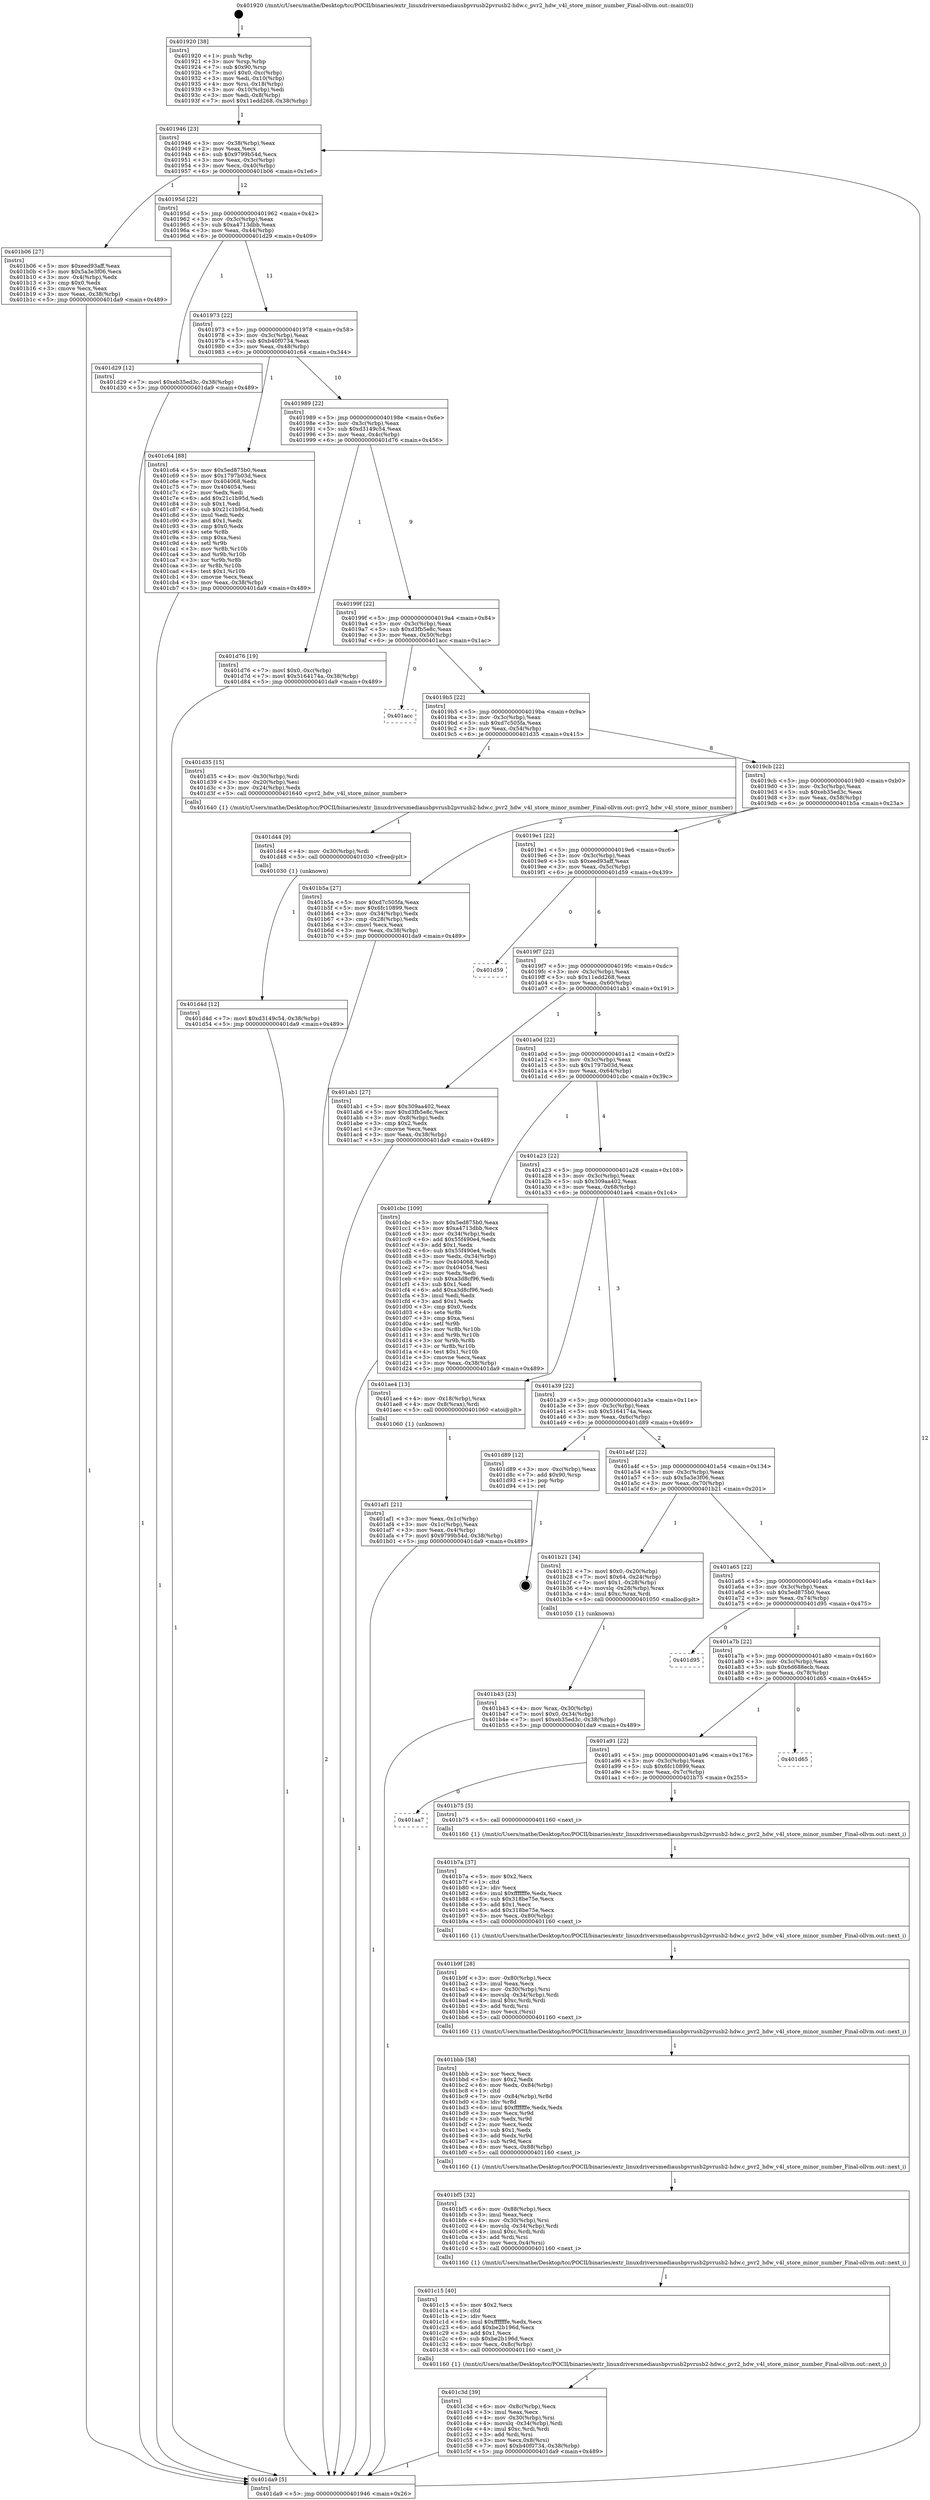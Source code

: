 digraph "0x401920" {
  label = "0x401920 (/mnt/c/Users/mathe/Desktop/tcc/POCII/binaries/extr_linuxdriversmediausbpvrusb2pvrusb2-hdw.c_pvr2_hdw_v4l_store_minor_number_Final-ollvm.out::main(0))"
  labelloc = "t"
  node[shape=record]

  Entry [label="",width=0.3,height=0.3,shape=circle,fillcolor=black,style=filled]
  "0x401946" [label="{
     0x401946 [23]\l
     | [instrs]\l
     &nbsp;&nbsp;0x401946 \<+3\>: mov -0x38(%rbp),%eax\l
     &nbsp;&nbsp;0x401949 \<+2\>: mov %eax,%ecx\l
     &nbsp;&nbsp;0x40194b \<+6\>: sub $0x9799b54d,%ecx\l
     &nbsp;&nbsp;0x401951 \<+3\>: mov %eax,-0x3c(%rbp)\l
     &nbsp;&nbsp;0x401954 \<+3\>: mov %ecx,-0x40(%rbp)\l
     &nbsp;&nbsp;0x401957 \<+6\>: je 0000000000401b06 \<main+0x1e6\>\l
  }"]
  "0x401b06" [label="{
     0x401b06 [27]\l
     | [instrs]\l
     &nbsp;&nbsp;0x401b06 \<+5\>: mov $0xeed93aff,%eax\l
     &nbsp;&nbsp;0x401b0b \<+5\>: mov $0x5a3e3f06,%ecx\l
     &nbsp;&nbsp;0x401b10 \<+3\>: mov -0x4(%rbp),%edx\l
     &nbsp;&nbsp;0x401b13 \<+3\>: cmp $0x0,%edx\l
     &nbsp;&nbsp;0x401b16 \<+3\>: cmove %ecx,%eax\l
     &nbsp;&nbsp;0x401b19 \<+3\>: mov %eax,-0x38(%rbp)\l
     &nbsp;&nbsp;0x401b1c \<+5\>: jmp 0000000000401da9 \<main+0x489\>\l
  }"]
  "0x40195d" [label="{
     0x40195d [22]\l
     | [instrs]\l
     &nbsp;&nbsp;0x40195d \<+5\>: jmp 0000000000401962 \<main+0x42\>\l
     &nbsp;&nbsp;0x401962 \<+3\>: mov -0x3c(%rbp),%eax\l
     &nbsp;&nbsp;0x401965 \<+5\>: sub $0xa4713dbb,%eax\l
     &nbsp;&nbsp;0x40196a \<+3\>: mov %eax,-0x44(%rbp)\l
     &nbsp;&nbsp;0x40196d \<+6\>: je 0000000000401d29 \<main+0x409\>\l
  }"]
  Exit [label="",width=0.3,height=0.3,shape=circle,fillcolor=black,style=filled,peripheries=2]
  "0x401d29" [label="{
     0x401d29 [12]\l
     | [instrs]\l
     &nbsp;&nbsp;0x401d29 \<+7\>: movl $0xeb35ed3c,-0x38(%rbp)\l
     &nbsp;&nbsp;0x401d30 \<+5\>: jmp 0000000000401da9 \<main+0x489\>\l
  }"]
  "0x401973" [label="{
     0x401973 [22]\l
     | [instrs]\l
     &nbsp;&nbsp;0x401973 \<+5\>: jmp 0000000000401978 \<main+0x58\>\l
     &nbsp;&nbsp;0x401978 \<+3\>: mov -0x3c(%rbp),%eax\l
     &nbsp;&nbsp;0x40197b \<+5\>: sub $0xb40f0734,%eax\l
     &nbsp;&nbsp;0x401980 \<+3\>: mov %eax,-0x48(%rbp)\l
     &nbsp;&nbsp;0x401983 \<+6\>: je 0000000000401c64 \<main+0x344\>\l
  }"]
  "0x401d4d" [label="{
     0x401d4d [12]\l
     | [instrs]\l
     &nbsp;&nbsp;0x401d4d \<+7\>: movl $0xd3149c54,-0x38(%rbp)\l
     &nbsp;&nbsp;0x401d54 \<+5\>: jmp 0000000000401da9 \<main+0x489\>\l
  }"]
  "0x401c64" [label="{
     0x401c64 [88]\l
     | [instrs]\l
     &nbsp;&nbsp;0x401c64 \<+5\>: mov $0x5ed875b0,%eax\l
     &nbsp;&nbsp;0x401c69 \<+5\>: mov $0x1797b03d,%ecx\l
     &nbsp;&nbsp;0x401c6e \<+7\>: mov 0x404068,%edx\l
     &nbsp;&nbsp;0x401c75 \<+7\>: mov 0x404054,%esi\l
     &nbsp;&nbsp;0x401c7c \<+2\>: mov %edx,%edi\l
     &nbsp;&nbsp;0x401c7e \<+6\>: add $0x21c1b95d,%edi\l
     &nbsp;&nbsp;0x401c84 \<+3\>: sub $0x1,%edi\l
     &nbsp;&nbsp;0x401c87 \<+6\>: sub $0x21c1b95d,%edi\l
     &nbsp;&nbsp;0x401c8d \<+3\>: imul %edi,%edx\l
     &nbsp;&nbsp;0x401c90 \<+3\>: and $0x1,%edx\l
     &nbsp;&nbsp;0x401c93 \<+3\>: cmp $0x0,%edx\l
     &nbsp;&nbsp;0x401c96 \<+4\>: sete %r8b\l
     &nbsp;&nbsp;0x401c9a \<+3\>: cmp $0xa,%esi\l
     &nbsp;&nbsp;0x401c9d \<+4\>: setl %r9b\l
     &nbsp;&nbsp;0x401ca1 \<+3\>: mov %r8b,%r10b\l
     &nbsp;&nbsp;0x401ca4 \<+3\>: and %r9b,%r10b\l
     &nbsp;&nbsp;0x401ca7 \<+3\>: xor %r9b,%r8b\l
     &nbsp;&nbsp;0x401caa \<+3\>: or %r8b,%r10b\l
     &nbsp;&nbsp;0x401cad \<+4\>: test $0x1,%r10b\l
     &nbsp;&nbsp;0x401cb1 \<+3\>: cmovne %ecx,%eax\l
     &nbsp;&nbsp;0x401cb4 \<+3\>: mov %eax,-0x38(%rbp)\l
     &nbsp;&nbsp;0x401cb7 \<+5\>: jmp 0000000000401da9 \<main+0x489\>\l
  }"]
  "0x401989" [label="{
     0x401989 [22]\l
     | [instrs]\l
     &nbsp;&nbsp;0x401989 \<+5\>: jmp 000000000040198e \<main+0x6e\>\l
     &nbsp;&nbsp;0x40198e \<+3\>: mov -0x3c(%rbp),%eax\l
     &nbsp;&nbsp;0x401991 \<+5\>: sub $0xd3149c54,%eax\l
     &nbsp;&nbsp;0x401996 \<+3\>: mov %eax,-0x4c(%rbp)\l
     &nbsp;&nbsp;0x401999 \<+6\>: je 0000000000401d76 \<main+0x456\>\l
  }"]
  "0x401d44" [label="{
     0x401d44 [9]\l
     | [instrs]\l
     &nbsp;&nbsp;0x401d44 \<+4\>: mov -0x30(%rbp),%rdi\l
     &nbsp;&nbsp;0x401d48 \<+5\>: call 0000000000401030 \<free@plt\>\l
     | [calls]\l
     &nbsp;&nbsp;0x401030 \{1\} (unknown)\l
  }"]
  "0x401d76" [label="{
     0x401d76 [19]\l
     | [instrs]\l
     &nbsp;&nbsp;0x401d76 \<+7\>: movl $0x0,-0xc(%rbp)\l
     &nbsp;&nbsp;0x401d7d \<+7\>: movl $0x5164174a,-0x38(%rbp)\l
     &nbsp;&nbsp;0x401d84 \<+5\>: jmp 0000000000401da9 \<main+0x489\>\l
  }"]
  "0x40199f" [label="{
     0x40199f [22]\l
     | [instrs]\l
     &nbsp;&nbsp;0x40199f \<+5\>: jmp 00000000004019a4 \<main+0x84\>\l
     &nbsp;&nbsp;0x4019a4 \<+3\>: mov -0x3c(%rbp),%eax\l
     &nbsp;&nbsp;0x4019a7 \<+5\>: sub $0xd3fb5e8c,%eax\l
     &nbsp;&nbsp;0x4019ac \<+3\>: mov %eax,-0x50(%rbp)\l
     &nbsp;&nbsp;0x4019af \<+6\>: je 0000000000401acc \<main+0x1ac\>\l
  }"]
  "0x401c3d" [label="{
     0x401c3d [39]\l
     | [instrs]\l
     &nbsp;&nbsp;0x401c3d \<+6\>: mov -0x8c(%rbp),%ecx\l
     &nbsp;&nbsp;0x401c43 \<+3\>: imul %eax,%ecx\l
     &nbsp;&nbsp;0x401c46 \<+4\>: mov -0x30(%rbp),%rsi\l
     &nbsp;&nbsp;0x401c4a \<+4\>: movslq -0x34(%rbp),%rdi\l
     &nbsp;&nbsp;0x401c4e \<+4\>: imul $0xc,%rdi,%rdi\l
     &nbsp;&nbsp;0x401c52 \<+3\>: add %rdi,%rsi\l
     &nbsp;&nbsp;0x401c55 \<+3\>: mov %ecx,0x8(%rsi)\l
     &nbsp;&nbsp;0x401c58 \<+7\>: movl $0xb40f0734,-0x38(%rbp)\l
     &nbsp;&nbsp;0x401c5f \<+5\>: jmp 0000000000401da9 \<main+0x489\>\l
  }"]
  "0x401acc" [label="{
     0x401acc\l
  }", style=dashed]
  "0x4019b5" [label="{
     0x4019b5 [22]\l
     | [instrs]\l
     &nbsp;&nbsp;0x4019b5 \<+5\>: jmp 00000000004019ba \<main+0x9a\>\l
     &nbsp;&nbsp;0x4019ba \<+3\>: mov -0x3c(%rbp),%eax\l
     &nbsp;&nbsp;0x4019bd \<+5\>: sub $0xd7c505fa,%eax\l
     &nbsp;&nbsp;0x4019c2 \<+3\>: mov %eax,-0x54(%rbp)\l
     &nbsp;&nbsp;0x4019c5 \<+6\>: je 0000000000401d35 \<main+0x415\>\l
  }"]
  "0x401c15" [label="{
     0x401c15 [40]\l
     | [instrs]\l
     &nbsp;&nbsp;0x401c15 \<+5\>: mov $0x2,%ecx\l
     &nbsp;&nbsp;0x401c1a \<+1\>: cltd\l
     &nbsp;&nbsp;0x401c1b \<+2\>: idiv %ecx\l
     &nbsp;&nbsp;0x401c1d \<+6\>: imul $0xfffffffe,%edx,%ecx\l
     &nbsp;&nbsp;0x401c23 \<+6\>: add $0xbe2b196d,%ecx\l
     &nbsp;&nbsp;0x401c29 \<+3\>: add $0x1,%ecx\l
     &nbsp;&nbsp;0x401c2c \<+6\>: sub $0xbe2b196d,%ecx\l
     &nbsp;&nbsp;0x401c32 \<+6\>: mov %ecx,-0x8c(%rbp)\l
     &nbsp;&nbsp;0x401c38 \<+5\>: call 0000000000401160 \<next_i\>\l
     | [calls]\l
     &nbsp;&nbsp;0x401160 \{1\} (/mnt/c/Users/mathe/Desktop/tcc/POCII/binaries/extr_linuxdriversmediausbpvrusb2pvrusb2-hdw.c_pvr2_hdw_v4l_store_minor_number_Final-ollvm.out::next_i)\l
  }"]
  "0x401d35" [label="{
     0x401d35 [15]\l
     | [instrs]\l
     &nbsp;&nbsp;0x401d35 \<+4\>: mov -0x30(%rbp),%rdi\l
     &nbsp;&nbsp;0x401d39 \<+3\>: mov -0x20(%rbp),%esi\l
     &nbsp;&nbsp;0x401d3c \<+3\>: mov -0x24(%rbp),%edx\l
     &nbsp;&nbsp;0x401d3f \<+5\>: call 0000000000401640 \<pvr2_hdw_v4l_store_minor_number\>\l
     | [calls]\l
     &nbsp;&nbsp;0x401640 \{1\} (/mnt/c/Users/mathe/Desktop/tcc/POCII/binaries/extr_linuxdriversmediausbpvrusb2pvrusb2-hdw.c_pvr2_hdw_v4l_store_minor_number_Final-ollvm.out::pvr2_hdw_v4l_store_minor_number)\l
  }"]
  "0x4019cb" [label="{
     0x4019cb [22]\l
     | [instrs]\l
     &nbsp;&nbsp;0x4019cb \<+5\>: jmp 00000000004019d0 \<main+0xb0\>\l
     &nbsp;&nbsp;0x4019d0 \<+3\>: mov -0x3c(%rbp),%eax\l
     &nbsp;&nbsp;0x4019d3 \<+5\>: sub $0xeb35ed3c,%eax\l
     &nbsp;&nbsp;0x4019d8 \<+3\>: mov %eax,-0x58(%rbp)\l
     &nbsp;&nbsp;0x4019db \<+6\>: je 0000000000401b5a \<main+0x23a\>\l
  }"]
  "0x401bf5" [label="{
     0x401bf5 [32]\l
     | [instrs]\l
     &nbsp;&nbsp;0x401bf5 \<+6\>: mov -0x88(%rbp),%ecx\l
     &nbsp;&nbsp;0x401bfb \<+3\>: imul %eax,%ecx\l
     &nbsp;&nbsp;0x401bfe \<+4\>: mov -0x30(%rbp),%rsi\l
     &nbsp;&nbsp;0x401c02 \<+4\>: movslq -0x34(%rbp),%rdi\l
     &nbsp;&nbsp;0x401c06 \<+4\>: imul $0xc,%rdi,%rdi\l
     &nbsp;&nbsp;0x401c0a \<+3\>: add %rdi,%rsi\l
     &nbsp;&nbsp;0x401c0d \<+3\>: mov %ecx,0x4(%rsi)\l
     &nbsp;&nbsp;0x401c10 \<+5\>: call 0000000000401160 \<next_i\>\l
     | [calls]\l
     &nbsp;&nbsp;0x401160 \{1\} (/mnt/c/Users/mathe/Desktop/tcc/POCII/binaries/extr_linuxdriversmediausbpvrusb2pvrusb2-hdw.c_pvr2_hdw_v4l_store_minor_number_Final-ollvm.out::next_i)\l
  }"]
  "0x401b5a" [label="{
     0x401b5a [27]\l
     | [instrs]\l
     &nbsp;&nbsp;0x401b5a \<+5\>: mov $0xd7c505fa,%eax\l
     &nbsp;&nbsp;0x401b5f \<+5\>: mov $0x6fc10899,%ecx\l
     &nbsp;&nbsp;0x401b64 \<+3\>: mov -0x34(%rbp),%edx\l
     &nbsp;&nbsp;0x401b67 \<+3\>: cmp -0x28(%rbp),%edx\l
     &nbsp;&nbsp;0x401b6a \<+3\>: cmovl %ecx,%eax\l
     &nbsp;&nbsp;0x401b6d \<+3\>: mov %eax,-0x38(%rbp)\l
     &nbsp;&nbsp;0x401b70 \<+5\>: jmp 0000000000401da9 \<main+0x489\>\l
  }"]
  "0x4019e1" [label="{
     0x4019e1 [22]\l
     | [instrs]\l
     &nbsp;&nbsp;0x4019e1 \<+5\>: jmp 00000000004019e6 \<main+0xc6\>\l
     &nbsp;&nbsp;0x4019e6 \<+3\>: mov -0x3c(%rbp),%eax\l
     &nbsp;&nbsp;0x4019e9 \<+5\>: sub $0xeed93aff,%eax\l
     &nbsp;&nbsp;0x4019ee \<+3\>: mov %eax,-0x5c(%rbp)\l
     &nbsp;&nbsp;0x4019f1 \<+6\>: je 0000000000401d59 \<main+0x439\>\l
  }"]
  "0x401bbb" [label="{
     0x401bbb [58]\l
     | [instrs]\l
     &nbsp;&nbsp;0x401bbb \<+2\>: xor %ecx,%ecx\l
     &nbsp;&nbsp;0x401bbd \<+5\>: mov $0x2,%edx\l
     &nbsp;&nbsp;0x401bc2 \<+6\>: mov %edx,-0x84(%rbp)\l
     &nbsp;&nbsp;0x401bc8 \<+1\>: cltd\l
     &nbsp;&nbsp;0x401bc9 \<+7\>: mov -0x84(%rbp),%r8d\l
     &nbsp;&nbsp;0x401bd0 \<+3\>: idiv %r8d\l
     &nbsp;&nbsp;0x401bd3 \<+6\>: imul $0xfffffffe,%edx,%edx\l
     &nbsp;&nbsp;0x401bd9 \<+3\>: mov %ecx,%r9d\l
     &nbsp;&nbsp;0x401bdc \<+3\>: sub %edx,%r9d\l
     &nbsp;&nbsp;0x401bdf \<+2\>: mov %ecx,%edx\l
     &nbsp;&nbsp;0x401be1 \<+3\>: sub $0x1,%edx\l
     &nbsp;&nbsp;0x401be4 \<+3\>: add %edx,%r9d\l
     &nbsp;&nbsp;0x401be7 \<+3\>: sub %r9d,%ecx\l
     &nbsp;&nbsp;0x401bea \<+6\>: mov %ecx,-0x88(%rbp)\l
     &nbsp;&nbsp;0x401bf0 \<+5\>: call 0000000000401160 \<next_i\>\l
     | [calls]\l
     &nbsp;&nbsp;0x401160 \{1\} (/mnt/c/Users/mathe/Desktop/tcc/POCII/binaries/extr_linuxdriversmediausbpvrusb2pvrusb2-hdw.c_pvr2_hdw_v4l_store_minor_number_Final-ollvm.out::next_i)\l
  }"]
  "0x401d59" [label="{
     0x401d59\l
  }", style=dashed]
  "0x4019f7" [label="{
     0x4019f7 [22]\l
     | [instrs]\l
     &nbsp;&nbsp;0x4019f7 \<+5\>: jmp 00000000004019fc \<main+0xdc\>\l
     &nbsp;&nbsp;0x4019fc \<+3\>: mov -0x3c(%rbp),%eax\l
     &nbsp;&nbsp;0x4019ff \<+5\>: sub $0x11edd268,%eax\l
     &nbsp;&nbsp;0x401a04 \<+3\>: mov %eax,-0x60(%rbp)\l
     &nbsp;&nbsp;0x401a07 \<+6\>: je 0000000000401ab1 \<main+0x191\>\l
  }"]
  "0x401b9f" [label="{
     0x401b9f [28]\l
     | [instrs]\l
     &nbsp;&nbsp;0x401b9f \<+3\>: mov -0x80(%rbp),%ecx\l
     &nbsp;&nbsp;0x401ba2 \<+3\>: imul %eax,%ecx\l
     &nbsp;&nbsp;0x401ba5 \<+4\>: mov -0x30(%rbp),%rsi\l
     &nbsp;&nbsp;0x401ba9 \<+4\>: movslq -0x34(%rbp),%rdi\l
     &nbsp;&nbsp;0x401bad \<+4\>: imul $0xc,%rdi,%rdi\l
     &nbsp;&nbsp;0x401bb1 \<+3\>: add %rdi,%rsi\l
     &nbsp;&nbsp;0x401bb4 \<+2\>: mov %ecx,(%rsi)\l
     &nbsp;&nbsp;0x401bb6 \<+5\>: call 0000000000401160 \<next_i\>\l
     | [calls]\l
     &nbsp;&nbsp;0x401160 \{1\} (/mnt/c/Users/mathe/Desktop/tcc/POCII/binaries/extr_linuxdriversmediausbpvrusb2pvrusb2-hdw.c_pvr2_hdw_v4l_store_minor_number_Final-ollvm.out::next_i)\l
  }"]
  "0x401ab1" [label="{
     0x401ab1 [27]\l
     | [instrs]\l
     &nbsp;&nbsp;0x401ab1 \<+5\>: mov $0x309aa402,%eax\l
     &nbsp;&nbsp;0x401ab6 \<+5\>: mov $0xd3fb5e8c,%ecx\l
     &nbsp;&nbsp;0x401abb \<+3\>: mov -0x8(%rbp),%edx\l
     &nbsp;&nbsp;0x401abe \<+3\>: cmp $0x2,%edx\l
     &nbsp;&nbsp;0x401ac1 \<+3\>: cmovne %ecx,%eax\l
     &nbsp;&nbsp;0x401ac4 \<+3\>: mov %eax,-0x38(%rbp)\l
     &nbsp;&nbsp;0x401ac7 \<+5\>: jmp 0000000000401da9 \<main+0x489\>\l
  }"]
  "0x401a0d" [label="{
     0x401a0d [22]\l
     | [instrs]\l
     &nbsp;&nbsp;0x401a0d \<+5\>: jmp 0000000000401a12 \<main+0xf2\>\l
     &nbsp;&nbsp;0x401a12 \<+3\>: mov -0x3c(%rbp),%eax\l
     &nbsp;&nbsp;0x401a15 \<+5\>: sub $0x1797b03d,%eax\l
     &nbsp;&nbsp;0x401a1a \<+3\>: mov %eax,-0x64(%rbp)\l
     &nbsp;&nbsp;0x401a1d \<+6\>: je 0000000000401cbc \<main+0x39c\>\l
  }"]
  "0x401da9" [label="{
     0x401da9 [5]\l
     | [instrs]\l
     &nbsp;&nbsp;0x401da9 \<+5\>: jmp 0000000000401946 \<main+0x26\>\l
  }"]
  "0x401920" [label="{
     0x401920 [38]\l
     | [instrs]\l
     &nbsp;&nbsp;0x401920 \<+1\>: push %rbp\l
     &nbsp;&nbsp;0x401921 \<+3\>: mov %rsp,%rbp\l
     &nbsp;&nbsp;0x401924 \<+7\>: sub $0x90,%rsp\l
     &nbsp;&nbsp;0x40192b \<+7\>: movl $0x0,-0xc(%rbp)\l
     &nbsp;&nbsp;0x401932 \<+3\>: mov %edi,-0x10(%rbp)\l
     &nbsp;&nbsp;0x401935 \<+4\>: mov %rsi,-0x18(%rbp)\l
     &nbsp;&nbsp;0x401939 \<+3\>: mov -0x10(%rbp),%edi\l
     &nbsp;&nbsp;0x40193c \<+3\>: mov %edi,-0x8(%rbp)\l
     &nbsp;&nbsp;0x40193f \<+7\>: movl $0x11edd268,-0x38(%rbp)\l
  }"]
  "0x401b7a" [label="{
     0x401b7a [37]\l
     | [instrs]\l
     &nbsp;&nbsp;0x401b7a \<+5\>: mov $0x2,%ecx\l
     &nbsp;&nbsp;0x401b7f \<+1\>: cltd\l
     &nbsp;&nbsp;0x401b80 \<+2\>: idiv %ecx\l
     &nbsp;&nbsp;0x401b82 \<+6\>: imul $0xfffffffe,%edx,%ecx\l
     &nbsp;&nbsp;0x401b88 \<+6\>: sub $0x318be75e,%ecx\l
     &nbsp;&nbsp;0x401b8e \<+3\>: add $0x1,%ecx\l
     &nbsp;&nbsp;0x401b91 \<+6\>: add $0x318be75e,%ecx\l
     &nbsp;&nbsp;0x401b97 \<+3\>: mov %ecx,-0x80(%rbp)\l
     &nbsp;&nbsp;0x401b9a \<+5\>: call 0000000000401160 \<next_i\>\l
     | [calls]\l
     &nbsp;&nbsp;0x401160 \{1\} (/mnt/c/Users/mathe/Desktop/tcc/POCII/binaries/extr_linuxdriversmediausbpvrusb2pvrusb2-hdw.c_pvr2_hdw_v4l_store_minor_number_Final-ollvm.out::next_i)\l
  }"]
  "0x401cbc" [label="{
     0x401cbc [109]\l
     | [instrs]\l
     &nbsp;&nbsp;0x401cbc \<+5\>: mov $0x5ed875b0,%eax\l
     &nbsp;&nbsp;0x401cc1 \<+5\>: mov $0xa4713dbb,%ecx\l
     &nbsp;&nbsp;0x401cc6 \<+3\>: mov -0x34(%rbp),%edx\l
     &nbsp;&nbsp;0x401cc9 \<+6\>: add $0x55f490e4,%edx\l
     &nbsp;&nbsp;0x401ccf \<+3\>: add $0x1,%edx\l
     &nbsp;&nbsp;0x401cd2 \<+6\>: sub $0x55f490e4,%edx\l
     &nbsp;&nbsp;0x401cd8 \<+3\>: mov %edx,-0x34(%rbp)\l
     &nbsp;&nbsp;0x401cdb \<+7\>: mov 0x404068,%edx\l
     &nbsp;&nbsp;0x401ce2 \<+7\>: mov 0x404054,%esi\l
     &nbsp;&nbsp;0x401ce9 \<+2\>: mov %edx,%edi\l
     &nbsp;&nbsp;0x401ceb \<+6\>: sub $0xa3d8cf96,%edi\l
     &nbsp;&nbsp;0x401cf1 \<+3\>: sub $0x1,%edi\l
     &nbsp;&nbsp;0x401cf4 \<+6\>: add $0xa3d8cf96,%edi\l
     &nbsp;&nbsp;0x401cfa \<+3\>: imul %edi,%edx\l
     &nbsp;&nbsp;0x401cfd \<+3\>: and $0x1,%edx\l
     &nbsp;&nbsp;0x401d00 \<+3\>: cmp $0x0,%edx\l
     &nbsp;&nbsp;0x401d03 \<+4\>: sete %r8b\l
     &nbsp;&nbsp;0x401d07 \<+3\>: cmp $0xa,%esi\l
     &nbsp;&nbsp;0x401d0a \<+4\>: setl %r9b\l
     &nbsp;&nbsp;0x401d0e \<+3\>: mov %r8b,%r10b\l
     &nbsp;&nbsp;0x401d11 \<+3\>: and %r9b,%r10b\l
     &nbsp;&nbsp;0x401d14 \<+3\>: xor %r9b,%r8b\l
     &nbsp;&nbsp;0x401d17 \<+3\>: or %r8b,%r10b\l
     &nbsp;&nbsp;0x401d1a \<+4\>: test $0x1,%r10b\l
     &nbsp;&nbsp;0x401d1e \<+3\>: cmovne %ecx,%eax\l
     &nbsp;&nbsp;0x401d21 \<+3\>: mov %eax,-0x38(%rbp)\l
     &nbsp;&nbsp;0x401d24 \<+5\>: jmp 0000000000401da9 \<main+0x489\>\l
  }"]
  "0x401a23" [label="{
     0x401a23 [22]\l
     | [instrs]\l
     &nbsp;&nbsp;0x401a23 \<+5\>: jmp 0000000000401a28 \<main+0x108\>\l
     &nbsp;&nbsp;0x401a28 \<+3\>: mov -0x3c(%rbp),%eax\l
     &nbsp;&nbsp;0x401a2b \<+5\>: sub $0x309aa402,%eax\l
     &nbsp;&nbsp;0x401a30 \<+3\>: mov %eax,-0x68(%rbp)\l
     &nbsp;&nbsp;0x401a33 \<+6\>: je 0000000000401ae4 \<main+0x1c4\>\l
  }"]
  "0x401aa7" [label="{
     0x401aa7\l
  }", style=dashed]
  "0x401ae4" [label="{
     0x401ae4 [13]\l
     | [instrs]\l
     &nbsp;&nbsp;0x401ae4 \<+4\>: mov -0x18(%rbp),%rax\l
     &nbsp;&nbsp;0x401ae8 \<+4\>: mov 0x8(%rax),%rdi\l
     &nbsp;&nbsp;0x401aec \<+5\>: call 0000000000401060 \<atoi@plt\>\l
     | [calls]\l
     &nbsp;&nbsp;0x401060 \{1\} (unknown)\l
  }"]
  "0x401a39" [label="{
     0x401a39 [22]\l
     | [instrs]\l
     &nbsp;&nbsp;0x401a39 \<+5\>: jmp 0000000000401a3e \<main+0x11e\>\l
     &nbsp;&nbsp;0x401a3e \<+3\>: mov -0x3c(%rbp),%eax\l
     &nbsp;&nbsp;0x401a41 \<+5\>: sub $0x5164174a,%eax\l
     &nbsp;&nbsp;0x401a46 \<+3\>: mov %eax,-0x6c(%rbp)\l
     &nbsp;&nbsp;0x401a49 \<+6\>: je 0000000000401d89 \<main+0x469\>\l
  }"]
  "0x401af1" [label="{
     0x401af1 [21]\l
     | [instrs]\l
     &nbsp;&nbsp;0x401af1 \<+3\>: mov %eax,-0x1c(%rbp)\l
     &nbsp;&nbsp;0x401af4 \<+3\>: mov -0x1c(%rbp),%eax\l
     &nbsp;&nbsp;0x401af7 \<+3\>: mov %eax,-0x4(%rbp)\l
     &nbsp;&nbsp;0x401afa \<+7\>: movl $0x9799b54d,-0x38(%rbp)\l
     &nbsp;&nbsp;0x401b01 \<+5\>: jmp 0000000000401da9 \<main+0x489\>\l
  }"]
  "0x401b75" [label="{
     0x401b75 [5]\l
     | [instrs]\l
     &nbsp;&nbsp;0x401b75 \<+5\>: call 0000000000401160 \<next_i\>\l
     | [calls]\l
     &nbsp;&nbsp;0x401160 \{1\} (/mnt/c/Users/mathe/Desktop/tcc/POCII/binaries/extr_linuxdriversmediausbpvrusb2pvrusb2-hdw.c_pvr2_hdw_v4l_store_minor_number_Final-ollvm.out::next_i)\l
  }"]
  "0x401d89" [label="{
     0x401d89 [12]\l
     | [instrs]\l
     &nbsp;&nbsp;0x401d89 \<+3\>: mov -0xc(%rbp),%eax\l
     &nbsp;&nbsp;0x401d8c \<+7\>: add $0x90,%rsp\l
     &nbsp;&nbsp;0x401d93 \<+1\>: pop %rbp\l
     &nbsp;&nbsp;0x401d94 \<+1\>: ret\l
  }"]
  "0x401a4f" [label="{
     0x401a4f [22]\l
     | [instrs]\l
     &nbsp;&nbsp;0x401a4f \<+5\>: jmp 0000000000401a54 \<main+0x134\>\l
     &nbsp;&nbsp;0x401a54 \<+3\>: mov -0x3c(%rbp),%eax\l
     &nbsp;&nbsp;0x401a57 \<+5\>: sub $0x5a3e3f06,%eax\l
     &nbsp;&nbsp;0x401a5c \<+3\>: mov %eax,-0x70(%rbp)\l
     &nbsp;&nbsp;0x401a5f \<+6\>: je 0000000000401b21 \<main+0x201\>\l
  }"]
  "0x401a91" [label="{
     0x401a91 [22]\l
     | [instrs]\l
     &nbsp;&nbsp;0x401a91 \<+5\>: jmp 0000000000401a96 \<main+0x176\>\l
     &nbsp;&nbsp;0x401a96 \<+3\>: mov -0x3c(%rbp),%eax\l
     &nbsp;&nbsp;0x401a99 \<+5\>: sub $0x6fc10899,%eax\l
     &nbsp;&nbsp;0x401a9e \<+3\>: mov %eax,-0x7c(%rbp)\l
     &nbsp;&nbsp;0x401aa1 \<+6\>: je 0000000000401b75 \<main+0x255\>\l
  }"]
  "0x401b21" [label="{
     0x401b21 [34]\l
     | [instrs]\l
     &nbsp;&nbsp;0x401b21 \<+7\>: movl $0x0,-0x20(%rbp)\l
     &nbsp;&nbsp;0x401b28 \<+7\>: movl $0x64,-0x24(%rbp)\l
     &nbsp;&nbsp;0x401b2f \<+7\>: movl $0x1,-0x28(%rbp)\l
     &nbsp;&nbsp;0x401b36 \<+4\>: movslq -0x28(%rbp),%rax\l
     &nbsp;&nbsp;0x401b3a \<+4\>: imul $0xc,%rax,%rdi\l
     &nbsp;&nbsp;0x401b3e \<+5\>: call 0000000000401050 \<malloc@plt\>\l
     | [calls]\l
     &nbsp;&nbsp;0x401050 \{1\} (unknown)\l
  }"]
  "0x401a65" [label="{
     0x401a65 [22]\l
     | [instrs]\l
     &nbsp;&nbsp;0x401a65 \<+5\>: jmp 0000000000401a6a \<main+0x14a\>\l
     &nbsp;&nbsp;0x401a6a \<+3\>: mov -0x3c(%rbp),%eax\l
     &nbsp;&nbsp;0x401a6d \<+5\>: sub $0x5ed875b0,%eax\l
     &nbsp;&nbsp;0x401a72 \<+3\>: mov %eax,-0x74(%rbp)\l
     &nbsp;&nbsp;0x401a75 \<+6\>: je 0000000000401d95 \<main+0x475\>\l
  }"]
  "0x401b43" [label="{
     0x401b43 [23]\l
     | [instrs]\l
     &nbsp;&nbsp;0x401b43 \<+4\>: mov %rax,-0x30(%rbp)\l
     &nbsp;&nbsp;0x401b47 \<+7\>: movl $0x0,-0x34(%rbp)\l
     &nbsp;&nbsp;0x401b4e \<+7\>: movl $0xeb35ed3c,-0x38(%rbp)\l
     &nbsp;&nbsp;0x401b55 \<+5\>: jmp 0000000000401da9 \<main+0x489\>\l
  }"]
  "0x401d65" [label="{
     0x401d65\l
  }", style=dashed]
  "0x401d95" [label="{
     0x401d95\l
  }", style=dashed]
  "0x401a7b" [label="{
     0x401a7b [22]\l
     | [instrs]\l
     &nbsp;&nbsp;0x401a7b \<+5\>: jmp 0000000000401a80 \<main+0x160\>\l
     &nbsp;&nbsp;0x401a80 \<+3\>: mov -0x3c(%rbp),%eax\l
     &nbsp;&nbsp;0x401a83 \<+5\>: sub $0x6d688ecb,%eax\l
     &nbsp;&nbsp;0x401a88 \<+3\>: mov %eax,-0x78(%rbp)\l
     &nbsp;&nbsp;0x401a8b \<+6\>: je 0000000000401d65 \<main+0x445\>\l
  }"]
  Entry -> "0x401920" [label=" 1"]
  "0x401946" -> "0x401b06" [label=" 1"]
  "0x401946" -> "0x40195d" [label=" 12"]
  "0x401d89" -> Exit [label=" 1"]
  "0x40195d" -> "0x401d29" [label=" 1"]
  "0x40195d" -> "0x401973" [label=" 11"]
  "0x401d76" -> "0x401da9" [label=" 1"]
  "0x401973" -> "0x401c64" [label=" 1"]
  "0x401973" -> "0x401989" [label=" 10"]
  "0x401d4d" -> "0x401da9" [label=" 1"]
  "0x401989" -> "0x401d76" [label=" 1"]
  "0x401989" -> "0x40199f" [label=" 9"]
  "0x401d44" -> "0x401d4d" [label=" 1"]
  "0x40199f" -> "0x401acc" [label=" 0"]
  "0x40199f" -> "0x4019b5" [label=" 9"]
  "0x401d35" -> "0x401d44" [label=" 1"]
  "0x4019b5" -> "0x401d35" [label=" 1"]
  "0x4019b5" -> "0x4019cb" [label=" 8"]
  "0x401d29" -> "0x401da9" [label=" 1"]
  "0x4019cb" -> "0x401b5a" [label=" 2"]
  "0x4019cb" -> "0x4019e1" [label=" 6"]
  "0x401cbc" -> "0x401da9" [label=" 1"]
  "0x4019e1" -> "0x401d59" [label=" 0"]
  "0x4019e1" -> "0x4019f7" [label=" 6"]
  "0x401c64" -> "0x401da9" [label=" 1"]
  "0x4019f7" -> "0x401ab1" [label=" 1"]
  "0x4019f7" -> "0x401a0d" [label=" 5"]
  "0x401ab1" -> "0x401da9" [label=" 1"]
  "0x401920" -> "0x401946" [label=" 1"]
  "0x401da9" -> "0x401946" [label=" 12"]
  "0x401c3d" -> "0x401da9" [label=" 1"]
  "0x401a0d" -> "0x401cbc" [label=" 1"]
  "0x401a0d" -> "0x401a23" [label=" 4"]
  "0x401c15" -> "0x401c3d" [label=" 1"]
  "0x401a23" -> "0x401ae4" [label=" 1"]
  "0x401a23" -> "0x401a39" [label=" 3"]
  "0x401ae4" -> "0x401af1" [label=" 1"]
  "0x401af1" -> "0x401da9" [label=" 1"]
  "0x401b06" -> "0x401da9" [label=" 1"]
  "0x401bf5" -> "0x401c15" [label=" 1"]
  "0x401a39" -> "0x401d89" [label=" 1"]
  "0x401a39" -> "0x401a4f" [label=" 2"]
  "0x401bbb" -> "0x401bf5" [label=" 1"]
  "0x401a4f" -> "0x401b21" [label=" 1"]
  "0x401a4f" -> "0x401a65" [label=" 1"]
  "0x401b21" -> "0x401b43" [label=" 1"]
  "0x401b43" -> "0x401da9" [label=" 1"]
  "0x401b5a" -> "0x401da9" [label=" 2"]
  "0x401b7a" -> "0x401b9f" [label=" 1"]
  "0x401a65" -> "0x401d95" [label=" 0"]
  "0x401a65" -> "0x401a7b" [label=" 1"]
  "0x401b75" -> "0x401b7a" [label=" 1"]
  "0x401a7b" -> "0x401d65" [label=" 0"]
  "0x401a7b" -> "0x401a91" [label=" 1"]
  "0x401b9f" -> "0x401bbb" [label=" 1"]
  "0x401a91" -> "0x401b75" [label=" 1"]
  "0x401a91" -> "0x401aa7" [label=" 0"]
}
